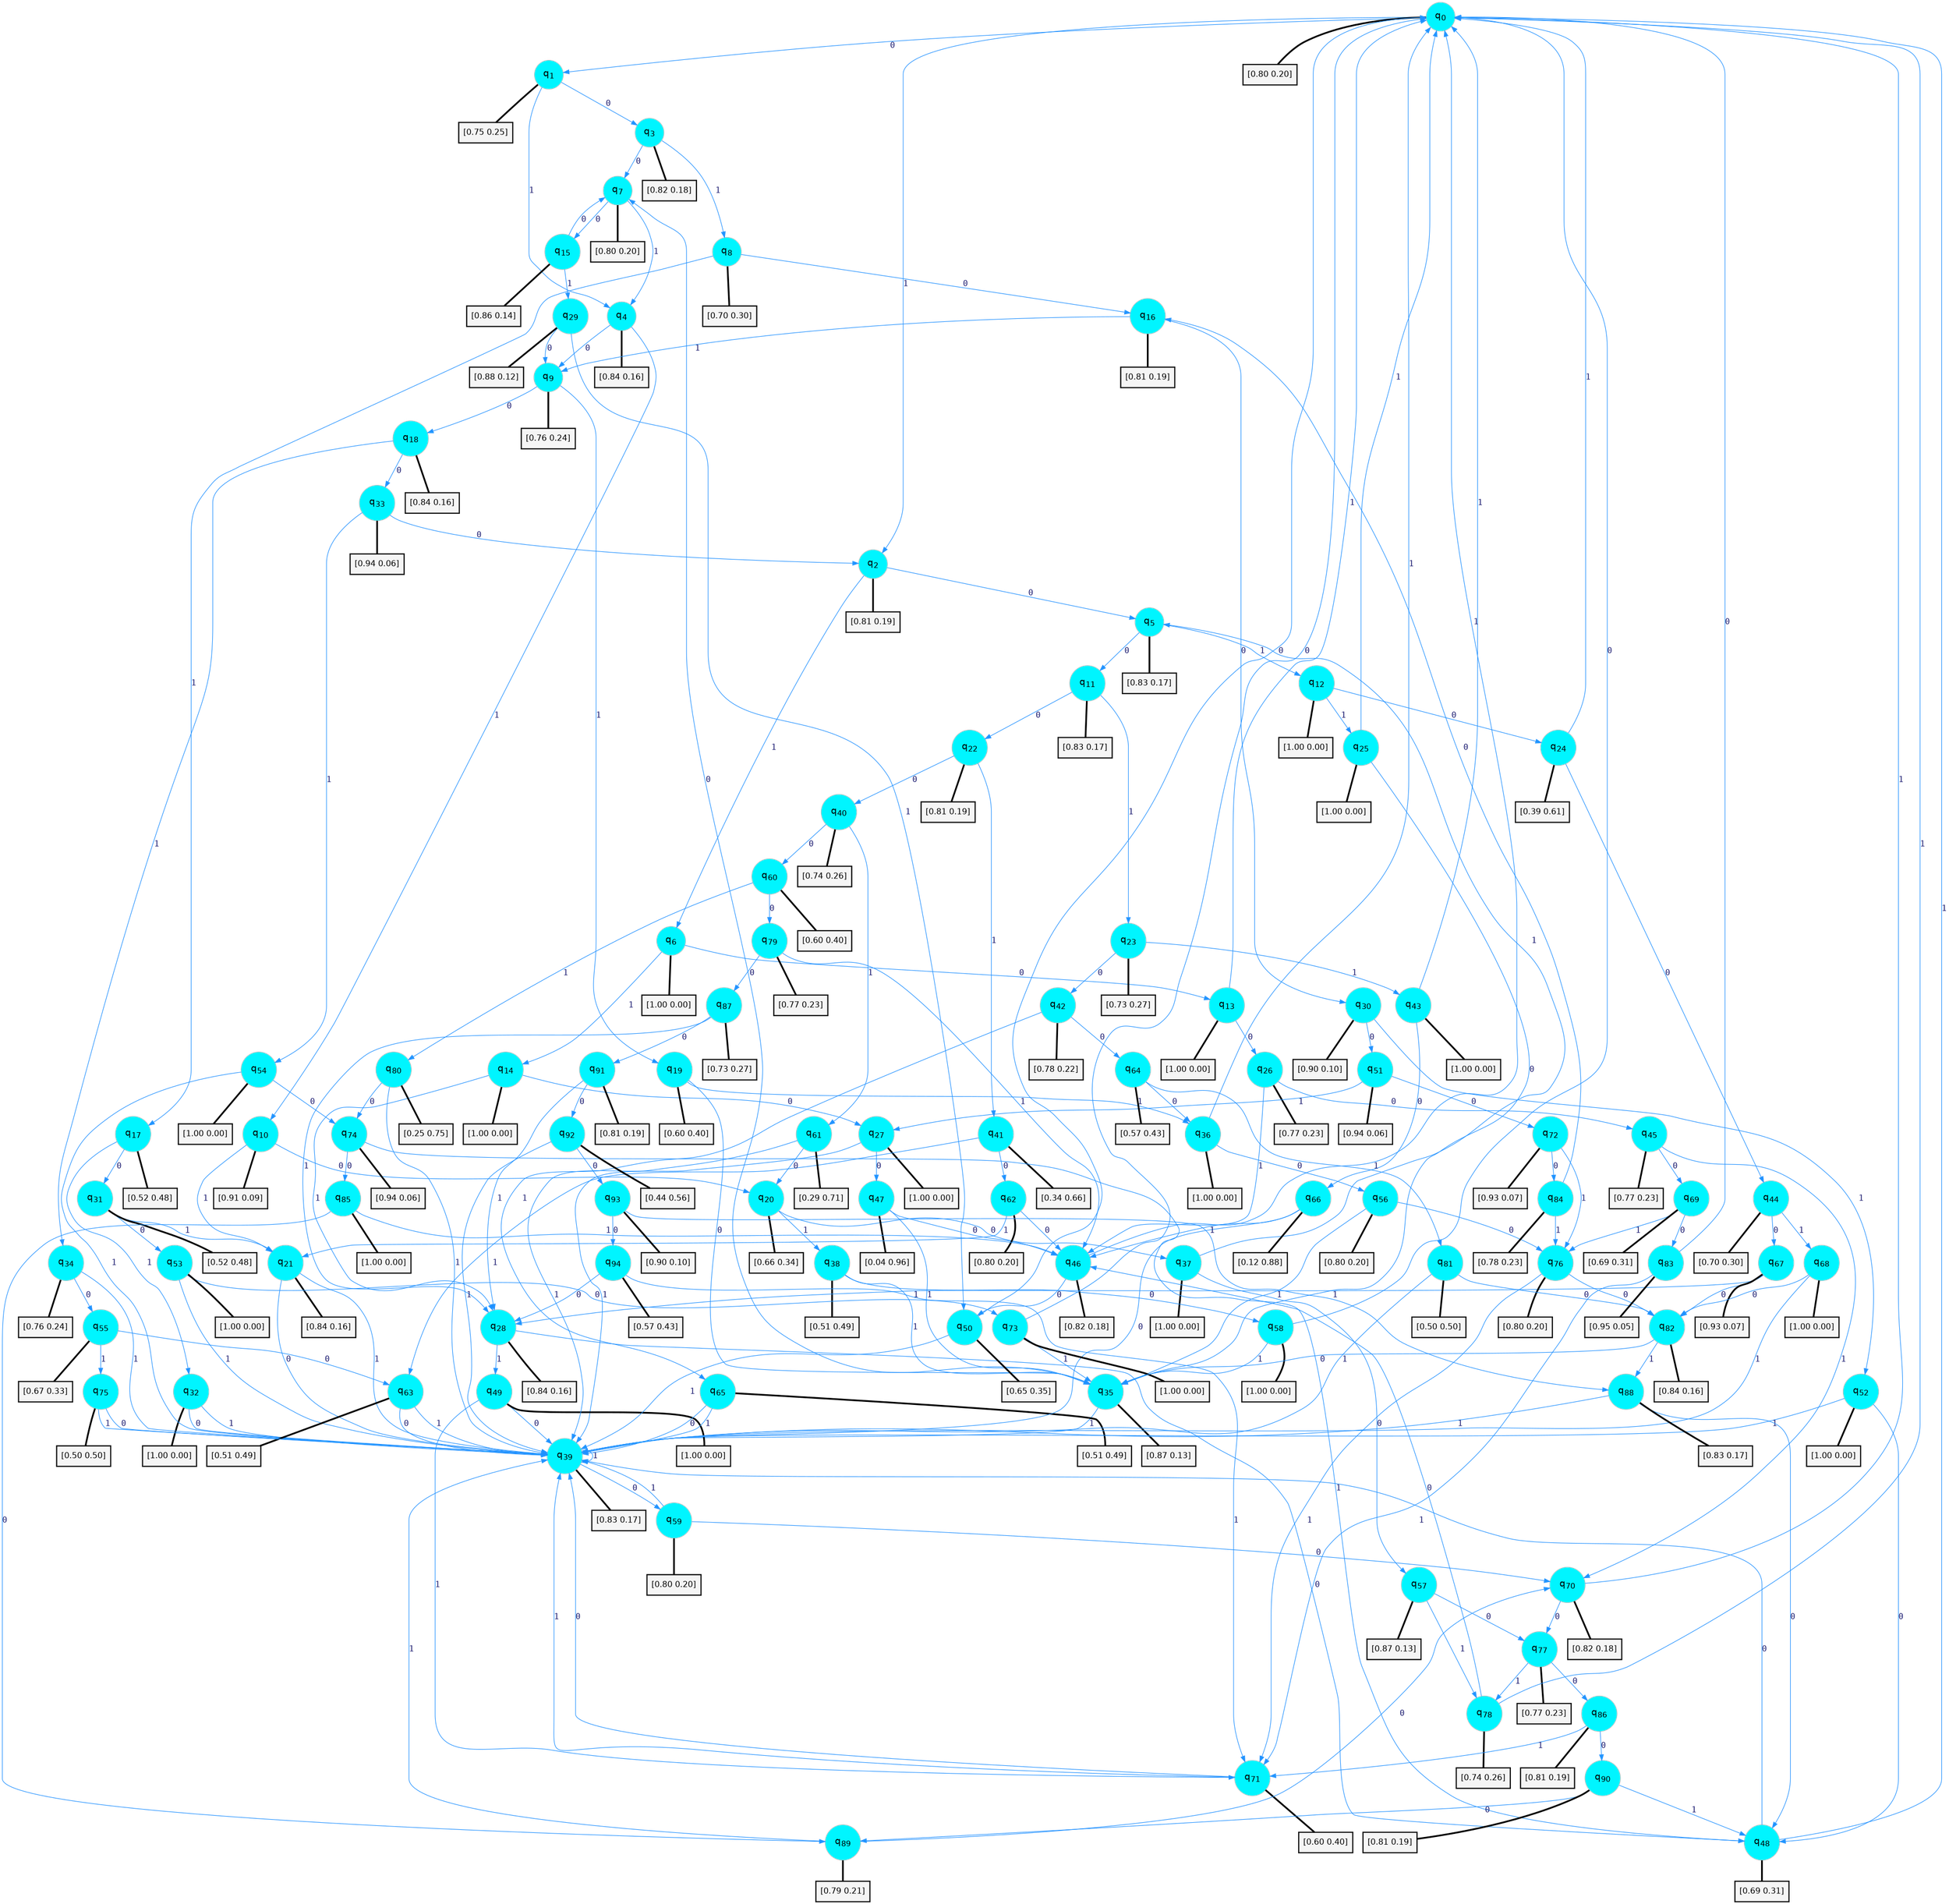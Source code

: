 digraph G {
graph [
bgcolor=transparent, dpi=300, rankdir=TD, size="40,25"];
node [
color=gray, fillcolor=turquoise1, fontcolor=black, fontname=Helvetica, fontsize=16, fontweight=bold, shape=circle, style=filled];
edge [
arrowsize=1, color=dodgerblue1, fontcolor=midnightblue, fontname=courier, fontweight=bold, penwidth=1, style=solid, weight=20];
0[label=<q<SUB>0</SUB>>];
1[label=<q<SUB>1</SUB>>];
2[label=<q<SUB>2</SUB>>];
3[label=<q<SUB>3</SUB>>];
4[label=<q<SUB>4</SUB>>];
5[label=<q<SUB>5</SUB>>];
6[label=<q<SUB>6</SUB>>];
7[label=<q<SUB>7</SUB>>];
8[label=<q<SUB>8</SUB>>];
9[label=<q<SUB>9</SUB>>];
10[label=<q<SUB>10</SUB>>];
11[label=<q<SUB>11</SUB>>];
12[label=<q<SUB>12</SUB>>];
13[label=<q<SUB>13</SUB>>];
14[label=<q<SUB>14</SUB>>];
15[label=<q<SUB>15</SUB>>];
16[label=<q<SUB>16</SUB>>];
17[label=<q<SUB>17</SUB>>];
18[label=<q<SUB>18</SUB>>];
19[label=<q<SUB>19</SUB>>];
20[label=<q<SUB>20</SUB>>];
21[label=<q<SUB>21</SUB>>];
22[label=<q<SUB>22</SUB>>];
23[label=<q<SUB>23</SUB>>];
24[label=<q<SUB>24</SUB>>];
25[label=<q<SUB>25</SUB>>];
26[label=<q<SUB>26</SUB>>];
27[label=<q<SUB>27</SUB>>];
28[label=<q<SUB>28</SUB>>];
29[label=<q<SUB>29</SUB>>];
30[label=<q<SUB>30</SUB>>];
31[label=<q<SUB>31</SUB>>];
32[label=<q<SUB>32</SUB>>];
33[label=<q<SUB>33</SUB>>];
34[label=<q<SUB>34</SUB>>];
35[label=<q<SUB>35</SUB>>];
36[label=<q<SUB>36</SUB>>];
37[label=<q<SUB>37</SUB>>];
38[label=<q<SUB>38</SUB>>];
39[label=<q<SUB>39</SUB>>];
40[label=<q<SUB>40</SUB>>];
41[label=<q<SUB>41</SUB>>];
42[label=<q<SUB>42</SUB>>];
43[label=<q<SUB>43</SUB>>];
44[label=<q<SUB>44</SUB>>];
45[label=<q<SUB>45</SUB>>];
46[label=<q<SUB>46</SUB>>];
47[label=<q<SUB>47</SUB>>];
48[label=<q<SUB>48</SUB>>];
49[label=<q<SUB>49</SUB>>];
50[label=<q<SUB>50</SUB>>];
51[label=<q<SUB>51</SUB>>];
52[label=<q<SUB>52</SUB>>];
53[label=<q<SUB>53</SUB>>];
54[label=<q<SUB>54</SUB>>];
55[label=<q<SUB>55</SUB>>];
56[label=<q<SUB>56</SUB>>];
57[label=<q<SUB>57</SUB>>];
58[label=<q<SUB>58</SUB>>];
59[label=<q<SUB>59</SUB>>];
60[label=<q<SUB>60</SUB>>];
61[label=<q<SUB>61</SUB>>];
62[label=<q<SUB>62</SUB>>];
63[label=<q<SUB>63</SUB>>];
64[label=<q<SUB>64</SUB>>];
65[label=<q<SUB>65</SUB>>];
66[label=<q<SUB>66</SUB>>];
67[label=<q<SUB>67</SUB>>];
68[label=<q<SUB>68</SUB>>];
69[label=<q<SUB>69</SUB>>];
70[label=<q<SUB>70</SUB>>];
71[label=<q<SUB>71</SUB>>];
72[label=<q<SUB>72</SUB>>];
73[label=<q<SUB>73</SUB>>];
74[label=<q<SUB>74</SUB>>];
75[label=<q<SUB>75</SUB>>];
76[label=<q<SUB>76</SUB>>];
77[label=<q<SUB>77</SUB>>];
78[label=<q<SUB>78</SUB>>];
79[label=<q<SUB>79</SUB>>];
80[label=<q<SUB>80</SUB>>];
81[label=<q<SUB>81</SUB>>];
82[label=<q<SUB>82</SUB>>];
83[label=<q<SUB>83</SUB>>];
84[label=<q<SUB>84</SUB>>];
85[label=<q<SUB>85</SUB>>];
86[label=<q<SUB>86</SUB>>];
87[label=<q<SUB>87</SUB>>];
88[label=<q<SUB>88</SUB>>];
89[label=<q<SUB>89</SUB>>];
90[label=<q<SUB>90</SUB>>];
91[label=<q<SUB>91</SUB>>];
92[label=<q<SUB>92</SUB>>];
93[label=<q<SUB>93</SUB>>];
94[label=<q<SUB>94</SUB>>];
95[label="[0.80 0.20]", shape=box,fontcolor=black, fontname=Helvetica, fontsize=14, penwidth=2, fillcolor=whitesmoke,color=black];
96[label="[0.75 0.25]", shape=box,fontcolor=black, fontname=Helvetica, fontsize=14, penwidth=2, fillcolor=whitesmoke,color=black];
97[label="[0.81 0.19]", shape=box,fontcolor=black, fontname=Helvetica, fontsize=14, penwidth=2, fillcolor=whitesmoke,color=black];
98[label="[0.82 0.18]", shape=box,fontcolor=black, fontname=Helvetica, fontsize=14, penwidth=2, fillcolor=whitesmoke,color=black];
99[label="[0.84 0.16]", shape=box,fontcolor=black, fontname=Helvetica, fontsize=14, penwidth=2, fillcolor=whitesmoke,color=black];
100[label="[0.83 0.17]", shape=box,fontcolor=black, fontname=Helvetica, fontsize=14, penwidth=2, fillcolor=whitesmoke,color=black];
101[label="[1.00 0.00]", shape=box,fontcolor=black, fontname=Helvetica, fontsize=14, penwidth=2, fillcolor=whitesmoke,color=black];
102[label="[0.80 0.20]", shape=box,fontcolor=black, fontname=Helvetica, fontsize=14, penwidth=2, fillcolor=whitesmoke,color=black];
103[label="[0.70 0.30]", shape=box,fontcolor=black, fontname=Helvetica, fontsize=14, penwidth=2, fillcolor=whitesmoke,color=black];
104[label="[0.76 0.24]", shape=box,fontcolor=black, fontname=Helvetica, fontsize=14, penwidth=2, fillcolor=whitesmoke,color=black];
105[label="[0.91 0.09]", shape=box,fontcolor=black, fontname=Helvetica, fontsize=14, penwidth=2, fillcolor=whitesmoke,color=black];
106[label="[0.83 0.17]", shape=box,fontcolor=black, fontname=Helvetica, fontsize=14, penwidth=2, fillcolor=whitesmoke,color=black];
107[label="[1.00 0.00]", shape=box,fontcolor=black, fontname=Helvetica, fontsize=14, penwidth=2, fillcolor=whitesmoke,color=black];
108[label="[1.00 0.00]", shape=box,fontcolor=black, fontname=Helvetica, fontsize=14, penwidth=2, fillcolor=whitesmoke,color=black];
109[label="[1.00 0.00]", shape=box,fontcolor=black, fontname=Helvetica, fontsize=14, penwidth=2, fillcolor=whitesmoke,color=black];
110[label="[0.86 0.14]", shape=box,fontcolor=black, fontname=Helvetica, fontsize=14, penwidth=2, fillcolor=whitesmoke,color=black];
111[label="[0.81 0.19]", shape=box,fontcolor=black, fontname=Helvetica, fontsize=14, penwidth=2, fillcolor=whitesmoke,color=black];
112[label="[0.52 0.48]", shape=box,fontcolor=black, fontname=Helvetica, fontsize=14, penwidth=2, fillcolor=whitesmoke,color=black];
113[label="[0.84 0.16]", shape=box,fontcolor=black, fontname=Helvetica, fontsize=14, penwidth=2, fillcolor=whitesmoke,color=black];
114[label="[0.60 0.40]", shape=box,fontcolor=black, fontname=Helvetica, fontsize=14, penwidth=2, fillcolor=whitesmoke,color=black];
115[label="[0.66 0.34]", shape=box,fontcolor=black, fontname=Helvetica, fontsize=14, penwidth=2, fillcolor=whitesmoke,color=black];
116[label="[0.84 0.16]", shape=box,fontcolor=black, fontname=Helvetica, fontsize=14, penwidth=2, fillcolor=whitesmoke,color=black];
117[label="[0.81 0.19]", shape=box,fontcolor=black, fontname=Helvetica, fontsize=14, penwidth=2, fillcolor=whitesmoke,color=black];
118[label="[0.73 0.27]", shape=box,fontcolor=black, fontname=Helvetica, fontsize=14, penwidth=2, fillcolor=whitesmoke,color=black];
119[label="[0.39 0.61]", shape=box,fontcolor=black, fontname=Helvetica, fontsize=14, penwidth=2, fillcolor=whitesmoke,color=black];
120[label="[1.00 0.00]", shape=box,fontcolor=black, fontname=Helvetica, fontsize=14, penwidth=2, fillcolor=whitesmoke,color=black];
121[label="[0.77 0.23]", shape=box,fontcolor=black, fontname=Helvetica, fontsize=14, penwidth=2, fillcolor=whitesmoke,color=black];
122[label="[1.00 0.00]", shape=box,fontcolor=black, fontname=Helvetica, fontsize=14, penwidth=2, fillcolor=whitesmoke,color=black];
123[label="[0.84 0.16]", shape=box,fontcolor=black, fontname=Helvetica, fontsize=14, penwidth=2, fillcolor=whitesmoke,color=black];
124[label="[0.88 0.12]", shape=box,fontcolor=black, fontname=Helvetica, fontsize=14, penwidth=2, fillcolor=whitesmoke,color=black];
125[label="[0.90 0.10]", shape=box,fontcolor=black, fontname=Helvetica, fontsize=14, penwidth=2, fillcolor=whitesmoke,color=black];
126[label="[0.52 0.48]", shape=box,fontcolor=black, fontname=Helvetica, fontsize=14, penwidth=2, fillcolor=whitesmoke,color=black];
127[label="[1.00 0.00]", shape=box,fontcolor=black, fontname=Helvetica, fontsize=14, penwidth=2, fillcolor=whitesmoke,color=black];
128[label="[0.94 0.06]", shape=box,fontcolor=black, fontname=Helvetica, fontsize=14, penwidth=2, fillcolor=whitesmoke,color=black];
129[label="[0.76 0.24]", shape=box,fontcolor=black, fontname=Helvetica, fontsize=14, penwidth=2, fillcolor=whitesmoke,color=black];
130[label="[0.87 0.13]", shape=box,fontcolor=black, fontname=Helvetica, fontsize=14, penwidth=2, fillcolor=whitesmoke,color=black];
131[label="[1.00 0.00]", shape=box,fontcolor=black, fontname=Helvetica, fontsize=14, penwidth=2, fillcolor=whitesmoke,color=black];
132[label="[1.00 0.00]", shape=box,fontcolor=black, fontname=Helvetica, fontsize=14, penwidth=2, fillcolor=whitesmoke,color=black];
133[label="[0.51 0.49]", shape=box,fontcolor=black, fontname=Helvetica, fontsize=14, penwidth=2, fillcolor=whitesmoke,color=black];
134[label="[0.83 0.17]", shape=box,fontcolor=black, fontname=Helvetica, fontsize=14, penwidth=2, fillcolor=whitesmoke,color=black];
135[label="[0.74 0.26]", shape=box,fontcolor=black, fontname=Helvetica, fontsize=14, penwidth=2, fillcolor=whitesmoke,color=black];
136[label="[0.34 0.66]", shape=box,fontcolor=black, fontname=Helvetica, fontsize=14, penwidth=2, fillcolor=whitesmoke,color=black];
137[label="[0.78 0.22]", shape=box,fontcolor=black, fontname=Helvetica, fontsize=14, penwidth=2, fillcolor=whitesmoke,color=black];
138[label="[1.00 0.00]", shape=box,fontcolor=black, fontname=Helvetica, fontsize=14, penwidth=2, fillcolor=whitesmoke,color=black];
139[label="[0.70 0.30]", shape=box,fontcolor=black, fontname=Helvetica, fontsize=14, penwidth=2, fillcolor=whitesmoke,color=black];
140[label="[0.77 0.23]", shape=box,fontcolor=black, fontname=Helvetica, fontsize=14, penwidth=2, fillcolor=whitesmoke,color=black];
141[label="[0.82 0.18]", shape=box,fontcolor=black, fontname=Helvetica, fontsize=14, penwidth=2, fillcolor=whitesmoke,color=black];
142[label="[0.04 0.96]", shape=box,fontcolor=black, fontname=Helvetica, fontsize=14, penwidth=2, fillcolor=whitesmoke,color=black];
143[label="[0.69 0.31]", shape=box,fontcolor=black, fontname=Helvetica, fontsize=14, penwidth=2, fillcolor=whitesmoke,color=black];
144[label="[1.00 0.00]", shape=box,fontcolor=black, fontname=Helvetica, fontsize=14, penwidth=2, fillcolor=whitesmoke,color=black];
145[label="[0.65 0.35]", shape=box,fontcolor=black, fontname=Helvetica, fontsize=14, penwidth=2, fillcolor=whitesmoke,color=black];
146[label="[0.94 0.06]", shape=box,fontcolor=black, fontname=Helvetica, fontsize=14, penwidth=2, fillcolor=whitesmoke,color=black];
147[label="[1.00 0.00]", shape=box,fontcolor=black, fontname=Helvetica, fontsize=14, penwidth=2, fillcolor=whitesmoke,color=black];
148[label="[1.00 0.00]", shape=box,fontcolor=black, fontname=Helvetica, fontsize=14, penwidth=2, fillcolor=whitesmoke,color=black];
149[label="[1.00 0.00]", shape=box,fontcolor=black, fontname=Helvetica, fontsize=14, penwidth=2, fillcolor=whitesmoke,color=black];
150[label="[0.67 0.33]", shape=box,fontcolor=black, fontname=Helvetica, fontsize=14, penwidth=2, fillcolor=whitesmoke,color=black];
151[label="[0.80 0.20]", shape=box,fontcolor=black, fontname=Helvetica, fontsize=14, penwidth=2, fillcolor=whitesmoke,color=black];
152[label="[0.87 0.13]", shape=box,fontcolor=black, fontname=Helvetica, fontsize=14, penwidth=2, fillcolor=whitesmoke,color=black];
153[label="[1.00 0.00]", shape=box,fontcolor=black, fontname=Helvetica, fontsize=14, penwidth=2, fillcolor=whitesmoke,color=black];
154[label="[0.80 0.20]", shape=box,fontcolor=black, fontname=Helvetica, fontsize=14, penwidth=2, fillcolor=whitesmoke,color=black];
155[label="[0.60 0.40]", shape=box,fontcolor=black, fontname=Helvetica, fontsize=14, penwidth=2, fillcolor=whitesmoke,color=black];
156[label="[0.29 0.71]", shape=box,fontcolor=black, fontname=Helvetica, fontsize=14, penwidth=2, fillcolor=whitesmoke,color=black];
157[label="[0.80 0.20]", shape=box,fontcolor=black, fontname=Helvetica, fontsize=14, penwidth=2, fillcolor=whitesmoke,color=black];
158[label="[0.51 0.49]", shape=box,fontcolor=black, fontname=Helvetica, fontsize=14, penwidth=2, fillcolor=whitesmoke,color=black];
159[label="[0.57 0.43]", shape=box,fontcolor=black, fontname=Helvetica, fontsize=14, penwidth=2, fillcolor=whitesmoke,color=black];
160[label="[0.51 0.49]", shape=box,fontcolor=black, fontname=Helvetica, fontsize=14, penwidth=2, fillcolor=whitesmoke,color=black];
161[label="[0.12 0.88]", shape=box,fontcolor=black, fontname=Helvetica, fontsize=14, penwidth=2, fillcolor=whitesmoke,color=black];
162[label="[0.93 0.07]", shape=box,fontcolor=black, fontname=Helvetica, fontsize=14, penwidth=2, fillcolor=whitesmoke,color=black];
163[label="[1.00 0.00]", shape=box,fontcolor=black, fontname=Helvetica, fontsize=14, penwidth=2, fillcolor=whitesmoke,color=black];
164[label="[0.69 0.31]", shape=box,fontcolor=black, fontname=Helvetica, fontsize=14, penwidth=2, fillcolor=whitesmoke,color=black];
165[label="[0.82 0.18]", shape=box,fontcolor=black, fontname=Helvetica, fontsize=14, penwidth=2, fillcolor=whitesmoke,color=black];
166[label="[0.60 0.40]", shape=box,fontcolor=black, fontname=Helvetica, fontsize=14, penwidth=2, fillcolor=whitesmoke,color=black];
167[label="[0.93 0.07]", shape=box,fontcolor=black, fontname=Helvetica, fontsize=14, penwidth=2, fillcolor=whitesmoke,color=black];
168[label="[1.00 0.00]", shape=box,fontcolor=black, fontname=Helvetica, fontsize=14, penwidth=2, fillcolor=whitesmoke,color=black];
169[label="[0.94 0.06]", shape=box,fontcolor=black, fontname=Helvetica, fontsize=14, penwidth=2, fillcolor=whitesmoke,color=black];
170[label="[0.50 0.50]", shape=box,fontcolor=black, fontname=Helvetica, fontsize=14, penwidth=2, fillcolor=whitesmoke,color=black];
171[label="[0.80 0.20]", shape=box,fontcolor=black, fontname=Helvetica, fontsize=14, penwidth=2, fillcolor=whitesmoke,color=black];
172[label="[0.77 0.23]", shape=box,fontcolor=black, fontname=Helvetica, fontsize=14, penwidth=2, fillcolor=whitesmoke,color=black];
173[label="[0.74 0.26]", shape=box,fontcolor=black, fontname=Helvetica, fontsize=14, penwidth=2, fillcolor=whitesmoke,color=black];
174[label="[0.77 0.23]", shape=box,fontcolor=black, fontname=Helvetica, fontsize=14, penwidth=2, fillcolor=whitesmoke,color=black];
175[label="[0.25 0.75]", shape=box,fontcolor=black, fontname=Helvetica, fontsize=14, penwidth=2, fillcolor=whitesmoke,color=black];
176[label="[0.50 0.50]", shape=box,fontcolor=black, fontname=Helvetica, fontsize=14, penwidth=2, fillcolor=whitesmoke,color=black];
177[label="[0.84 0.16]", shape=box,fontcolor=black, fontname=Helvetica, fontsize=14, penwidth=2, fillcolor=whitesmoke,color=black];
178[label="[0.95 0.05]", shape=box,fontcolor=black, fontname=Helvetica, fontsize=14, penwidth=2, fillcolor=whitesmoke,color=black];
179[label="[0.78 0.23]", shape=box,fontcolor=black, fontname=Helvetica, fontsize=14, penwidth=2, fillcolor=whitesmoke,color=black];
180[label="[1.00 0.00]", shape=box,fontcolor=black, fontname=Helvetica, fontsize=14, penwidth=2, fillcolor=whitesmoke,color=black];
181[label="[0.81 0.19]", shape=box,fontcolor=black, fontname=Helvetica, fontsize=14, penwidth=2, fillcolor=whitesmoke,color=black];
182[label="[0.73 0.27]", shape=box,fontcolor=black, fontname=Helvetica, fontsize=14, penwidth=2, fillcolor=whitesmoke,color=black];
183[label="[0.83 0.17]", shape=box,fontcolor=black, fontname=Helvetica, fontsize=14, penwidth=2, fillcolor=whitesmoke,color=black];
184[label="[0.79 0.21]", shape=box,fontcolor=black, fontname=Helvetica, fontsize=14, penwidth=2, fillcolor=whitesmoke,color=black];
185[label="[0.81 0.19]", shape=box,fontcolor=black, fontname=Helvetica, fontsize=14, penwidth=2, fillcolor=whitesmoke,color=black];
186[label="[0.81 0.19]", shape=box,fontcolor=black, fontname=Helvetica, fontsize=14, penwidth=2, fillcolor=whitesmoke,color=black];
187[label="[0.44 0.56]", shape=box,fontcolor=black, fontname=Helvetica, fontsize=14, penwidth=2, fillcolor=whitesmoke,color=black];
188[label="[0.90 0.10]", shape=box,fontcolor=black, fontname=Helvetica, fontsize=14, penwidth=2, fillcolor=whitesmoke,color=black];
189[label="[0.57 0.43]", shape=box,fontcolor=black, fontname=Helvetica, fontsize=14, penwidth=2, fillcolor=whitesmoke,color=black];
0->1 [label=0];
0->2 [label=1];
0->95 [arrowhead=none, penwidth=3,color=black];
1->3 [label=0];
1->4 [label=1];
1->96 [arrowhead=none, penwidth=3,color=black];
2->5 [label=0];
2->6 [label=1];
2->97 [arrowhead=none, penwidth=3,color=black];
3->7 [label=0];
3->8 [label=1];
3->98 [arrowhead=none, penwidth=3,color=black];
4->9 [label=0];
4->10 [label=1];
4->99 [arrowhead=none, penwidth=3,color=black];
5->11 [label=0];
5->12 [label=1];
5->100 [arrowhead=none, penwidth=3,color=black];
6->13 [label=0];
6->14 [label=1];
6->101 [arrowhead=none, penwidth=3,color=black];
7->15 [label=0];
7->4 [label=1];
7->102 [arrowhead=none, penwidth=3,color=black];
8->16 [label=0];
8->17 [label=1];
8->103 [arrowhead=none, penwidth=3,color=black];
9->18 [label=0];
9->19 [label=1];
9->104 [arrowhead=none, penwidth=3,color=black];
10->20 [label=0];
10->21 [label=1];
10->105 [arrowhead=none, penwidth=3,color=black];
11->22 [label=0];
11->23 [label=1];
11->106 [arrowhead=none, penwidth=3,color=black];
12->24 [label=0];
12->25 [label=1];
12->107 [arrowhead=none, penwidth=3,color=black];
13->26 [label=0];
13->0 [label=1];
13->108 [arrowhead=none, penwidth=3,color=black];
14->27 [label=0];
14->28 [label=1];
14->109 [arrowhead=none, penwidth=3,color=black];
15->7 [label=0];
15->29 [label=1];
15->110 [arrowhead=none, penwidth=3,color=black];
16->30 [label=0];
16->9 [label=1];
16->111 [arrowhead=none, penwidth=3,color=black];
17->31 [label=0];
17->32 [label=1];
17->112 [arrowhead=none, penwidth=3,color=black];
18->33 [label=0];
18->34 [label=1];
18->113 [arrowhead=none, penwidth=3,color=black];
19->35 [label=0];
19->36 [label=1];
19->114 [arrowhead=none, penwidth=3,color=black];
20->37 [label=0];
20->38 [label=1];
20->115 [arrowhead=none, penwidth=3,color=black];
21->39 [label=0];
21->39 [label=1];
21->116 [arrowhead=none, penwidth=3,color=black];
22->40 [label=0];
22->41 [label=1];
22->117 [arrowhead=none, penwidth=3,color=black];
23->42 [label=0];
23->43 [label=1];
23->118 [arrowhead=none, penwidth=3,color=black];
24->44 [label=0];
24->0 [label=1];
24->119 [arrowhead=none, penwidth=3,color=black];
25->35 [label=0];
25->0 [label=1];
25->120 [arrowhead=none, penwidth=3,color=black];
26->45 [label=0];
26->46 [label=1];
26->121 [arrowhead=none, penwidth=3,color=black];
27->47 [label=0];
27->39 [label=1];
27->122 [arrowhead=none, penwidth=3,color=black];
28->48 [label=0];
28->49 [label=1];
28->123 [arrowhead=none, penwidth=3,color=black];
29->9 [label=0];
29->50 [label=1];
29->124 [arrowhead=none, penwidth=3,color=black];
30->51 [label=0];
30->52 [label=1];
30->125 [arrowhead=none, penwidth=3,color=black];
31->53 [label=0];
31->21 [label=1];
31->126 [arrowhead=none, penwidth=3,color=black];
32->39 [label=0];
32->39 [label=1];
32->127 [arrowhead=none, penwidth=3,color=black];
33->2 [label=0];
33->54 [label=1];
33->128 [arrowhead=none, penwidth=3,color=black];
34->55 [label=0];
34->39 [label=1];
34->129 [arrowhead=none, penwidth=3,color=black];
35->7 [label=0];
35->39 [label=1];
35->130 [arrowhead=none, penwidth=3,color=black];
36->56 [label=0];
36->0 [label=1];
36->131 [arrowhead=none, penwidth=3,color=black];
37->57 [label=0];
37->5 [label=1];
37->132 [arrowhead=none, penwidth=3,color=black];
38->58 [label=0];
38->35 [label=1];
38->133 [arrowhead=none, penwidth=3,color=black];
39->59 [label=0];
39->39 [label=1];
39->134 [arrowhead=none, penwidth=3,color=black];
40->60 [label=0];
40->61 [label=1];
40->135 [arrowhead=none, penwidth=3,color=black];
41->62 [label=0];
41->63 [label=1];
41->136 [arrowhead=none, penwidth=3,color=black];
42->64 [label=0];
42->65 [label=1];
42->137 [arrowhead=none, penwidth=3,color=black];
43->66 [label=0];
43->0 [label=1];
43->138 [arrowhead=none, penwidth=3,color=black];
44->67 [label=0];
44->68 [label=1];
44->139 [arrowhead=none, penwidth=3,color=black];
45->69 [label=0];
45->70 [label=1];
45->140 [arrowhead=none, penwidth=3,color=black];
46->50 [label=0];
46->0 [label=1];
46->141 [arrowhead=none, penwidth=3,color=black];
47->46 [label=0];
47->35 [label=1];
47->142 [arrowhead=none, penwidth=3,color=black];
48->39 [label=0];
48->0 [label=1];
48->143 [arrowhead=none, penwidth=3,color=black];
49->39 [label=0];
49->71 [label=1];
49->144 [arrowhead=none, penwidth=3,color=black];
50->0 [label=0];
50->39 [label=1];
50->145 [arrowhead=none, penwidth=3,color=black];
51->72 [label=0];
51->27 [label=1];
51->146 [arrowhead=none, penwidth=3,color=black];
52->48 [label=0];
52->39 [label=1];
52->147 [arrowhead=none, penwidth=3,color=black];
53->73 [label=0];
53->39 [label=1];
53->148 [arrowhead=none, penwidth=3,color=black];
54->74 [label=0];
54->39 [label=1];
54->149 [arrowhead=none, penwidth=3,color=black];
55->63 [label=0];
55->75 [label=1];
55->150 [arrowhead=none, penwidth=3,color=black];
56->76 [label=0];
56->35 [label=1];
56->151 [arrowhead=none, penwidth=3,color=black];
57->77 [label=0];
57->78 [label=1];
57->152 [arrowhead=none, penwidth=3,color=black];
58->0 [label=0];
58->35 [label=1];
58->153 [arrowhead=none, penwidth=3,color=black];
59->70 [label=0];
59->39 [label=1];
59->154 [arrowhead=none, penwidth=3,color=black];
60->79 [label=0];
60->80 [label=1];
60->155 [arrowhead=none, penwidth=3,color=black];
61->20 [label=0];
61->39 [label=1];
61->156 [arrowhead=none, penwidth=3,color=black];
62->46 [label=0];
62->21 [label=1];
62->157 [arrowhead=none, penwidth=3,color=black];
63->39 [label=0];
63->39 [label=1];
63->158 [arrowhead=none, penwidth=3,color=black];
64->36 [label=0];
64->81 [label=1];
64->159 [arrowhead=none, penwidth=3,color=black];
65->39 [label=0];
65->39 [label=1];
65->160 [arrowhead=none, penwidth=3,color=black];
66->39 [label=0];
66->46 [label=1];
66->161 [arrowhead=none, penwidth=3,color=black];
67->82 [label=0];
67->28 [label=1];
67->162 [arrowhead=none, penwidth=3,color=black];
68->82 [label=0];
68->39 [label=1];
68->163 [arrowhead=none, penwidth=3,color=black];
69->83 [label=0];
69->76 [label=1];
69->164 [arrowhead=none, penwidth=3,color=black];
70->77 [label=0];
70->0 [label=1];
70->165 [arrowhead=none, penwidth=3,color=black];
71->39 [label=0];
71->39 [label=1];
71->166 [arrowhead=none, penwidth=3,color=black];
72->84 [label=0];
72->76 [label=1];
72->167 [arrowhead=none, penwidth=3,color=black];
73->0 [label=0];
73->35 [label=1];
73->168 [arrowhead=none, penwidth=3,color=black];
74->85 [label=0];
74->48 [label=1];
74->169 [arrowhead=none, penwidth=3,color=black];
75->39 [label=0];
75->39 [label=1];
75->170 [arrowhead=none, penwidth=3,color=black];
76->82 [label=0];
76->71 [label=1];
76->171 [arrowhead=none, penwidth=3,color=black];
77->86 [label=0];
77->78 [label=1];
77->172 [arrowhead=none, penwidth=3,color=black];
78->46 [label=0];
78->0 [label=1];
78->173 [arrowhead=none, penwidth=3,color=black];
79->87 [label=0];
79->46 [label=1];
79->174 [arrowhead=none, penwidth=3,color=black];
80->74 [label=0];
80->39 [label=1];
80->175 [arrowhead=none, penwidth=3,color=black];
81->82 [label=0];
81->39 [label=1];
81->176 [arrowhead=none, penwidth=3,color=black];
82->35 [label=0];
82->88 [label=1];
82->177 [arrowhead=none, penwidth=3,color=black];
83->0 [label=0];
83->71 [label=1];
83->178 [arrowhead=none, penwidth=3,color=black];
84->16 [label=0];
84->76 [label=1];
84->179 [arrowhead=none, penwidth=3,color=black];
85->89 [label=0];
85->46 [label=1];
85->180 [arrowhead=none, penwidth=3,color=black];
86->90 [label=0];
86->71 [label=1];
86->181 [arrowhead=none, penwidth=3,color=black];
87->91 [label=0];
87->28 [label=1];
87->182 [arrowhead=none, penwidth=3,color=black];
88->48 [label=0];
88->39 [label=1];
88->183 [arrowhead=none, penwidth=3,color=black];
89->70 [label=0];
89->39 [label=1];
89->184 [arrowhead=none, penwidth=3,color=black];
90->89 [label=0];
90->48 [label=1];
90->185 [arrowhead=none, penwidth=3,color=black];
91->92 [label=0];
91->28 [label=1];
91->186 [arrowhead=none, penwidth=3,color=black];
92->93 [label=0];
92->39 [label=1];
92->187 [arrowhead=none, penwidth=3,color=black];
93->94 [label=0];
93->88 [label=1];
93->188 [arrowhead=none, penwidth=3,color=black];
94->28 [label=0];
94->71 [label=1];
94->189 [arrowhead=none, penwidth=3,color=black];
}
